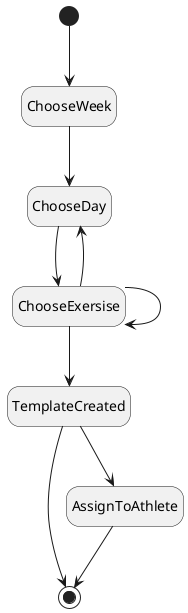 @startuml
'https://plantuml.com/state-diagram

hide empty description

[*] --> ChooseWeek

ChooseWeek --> ChooseDay

ChooseDay --> ChooseExersise

ChooseExersise --> ChooseDay

ChooseExersise --> ChooseExersise
ChooseExersise --> TemplateCreated
TemplateCreated --> [*]
TemplateCreated --> AssignToAthlete



AssignToAthlete --> [*]


@enduml